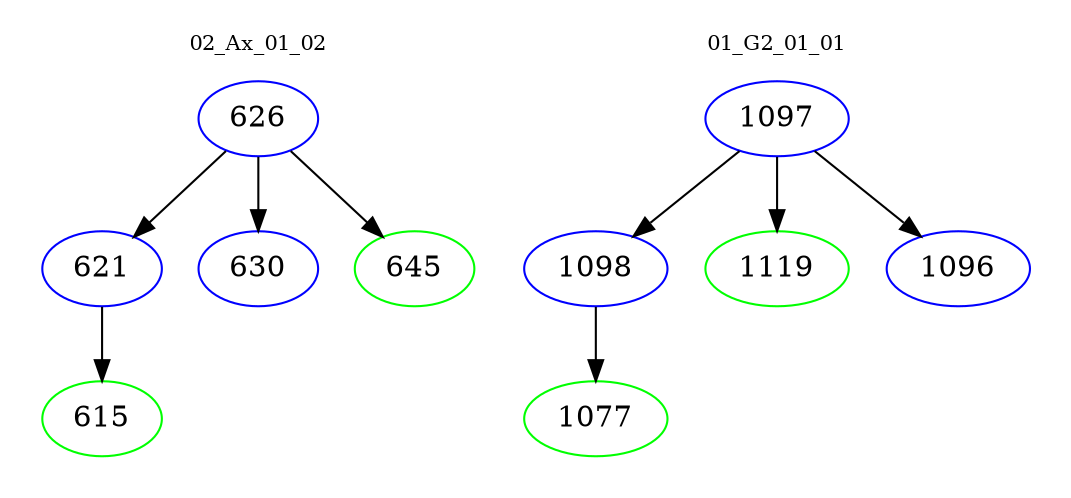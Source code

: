 digraph{
subgraph cluster_0 {
color = white
label = "02_Ax_01_02";
fontsize=10;
T0_626 [label="626", color="blue"]
T0_626 -> T0_621 [color="black"]
T0_621 [label="621", color="blue"]
T0_621 -> T0_615 [color="black"]
T0_615 [label="615", color="green"]
T0_626 -> T0_630 [color="black"]
T0_630 [label="630", color="blue"]
T0_626 -> T0_645 [color="black"]
T0_645 [label="645", color="green"]
}
subgraph cluster_1 {
color = white
label = "01_G2_01_01";
fontsize=10;
T1_1097 [label="1097", color="blue"]
T1_1097 -> T1_1098 [color="black"]
T1_1098 [label="1098", color="blue"]
T1_1098 -> T1_1077 [color="black"]
T1_1077 [label="1077", color="green"]
T1_1097 -> T1_1119 [color="black"]
T1_1119 [label="1119", color="green"]
T1_1097 -> T1_1096 [color="black"]
T1_1096 [label="1096", color="blue"]
}
}
